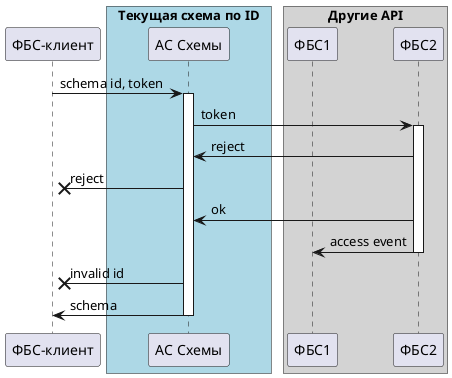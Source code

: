 @startuml

!pragma teoz true

participant "ФБС-клиент" as client


box "Текущая схема по ID" #LightBlue
participant "АС Схемы" as schema_system
end box

box "Другие API" #LightGray
participant "ФБС1" as fbs1
participant "ФБС2" as fbs2
end box


client -> schema_system : schema id, token
activate schema_system
schema_system -> fbs2 : token
activate fbs2
fbs2 -> schema_system : reject
schema_system -x client : reject
fbs2 -> schema_system : ok
fbs2 -> fbs1: access event

deactivate fbs2
schema_system -x client : invalid id
schema_system -> client : schema
deactivate schema_system

@enduml
